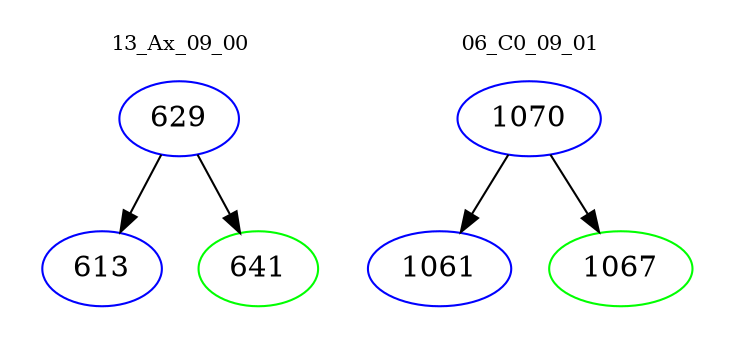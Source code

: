 digraph{
subgraph cluster_0 {
color = white
label = "13_Ax_09_00";
fontsize=10;
T0_629 [label="629", color="blue"]
T0_629 -> T0_613 [color="black"]
T0_613 [label="613", color="blue"]
T0_629 -> T0_641 [color="black"]
T0_641 [label="641", color="green"]
}
subgraph cluster_1 {
color = white
label = "06_C0_09_01";
fontsize=10;
T1_1070 [label="1070", color="blue"]
T1_1070 -> T1_1061 [color="black"]
T1_1061 [label="1061", color="blue"]
T1_1070 -> T1_1067 [color="black"]
T1_1067 [label="1067", color="green"]
}
}
